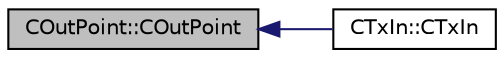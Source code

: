 digraph "COutPoint::COutPoint"
{
  edge [fontname="Helvetica",fontsize="10",labelfontname="Helvetica",labelfontsize="10"];
  node [fontname="Helvetica",fontsize="10",shape=record];
  rankdir="LR";
  Node1 [label="COutPoint::COutPoint",height=0.2,width=0.4,color="black", fillcolor="grey75", style="filled", fontcolor="black"];
  Node1 -> Node2 [dir="back",color="midnightblue",fontsize="10",style="solid",fontname="Helvetica"];
  Node2 [label="CTxIn::CTxIn",height=0.2,width=0.4,color="black", fillcolor="white", style="filled",URL="$de/da8/class_c_tx_in.html#a168382e68612df987e0241740771ab4e"];
}
